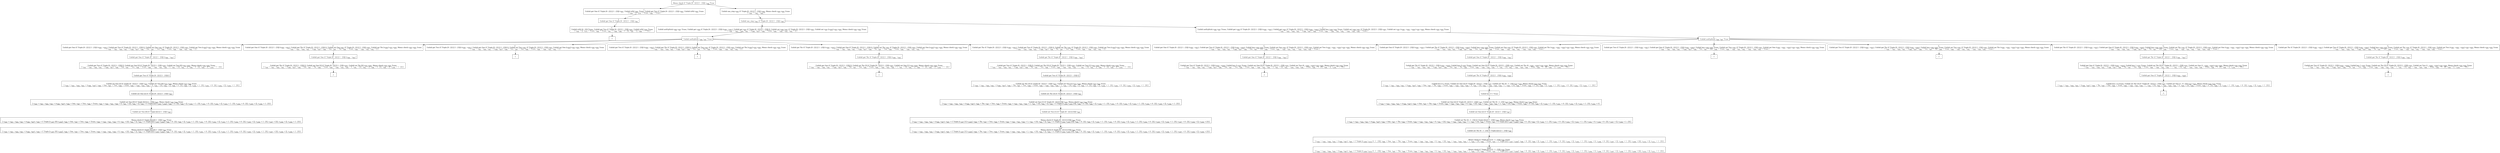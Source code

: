 digraph {
    graph [rankdir=TB
          ,bgcolor=transparent];
    node [shape=box
         ,fillcolor=white
         ,style=filled];
    0 [label=<O <BR/> Memo check (C Triple [0 : [2] [] 1 : [3]]) v<SUB>949</SUB> Trueo>];
    1 [label=<C <BR/> Unfold get One (C Triple [0 : [2] [] 1 : [3]]) v<SUB>981</SUB>, Unfold isNil v<SUB>981</SUB> Trueo, Unfold get Two (C Triple [0 : [2] [] 1 : [3]]) v<SUB>982</SUB>, Unfold isNil v<SUB>982</SUB> Trueo <BR/>  [ v<SUB>949</SUB> &rarr; [], v<SUB>979</SUB> &rarr; Trueo, v<SUB>980</SUB> &rarr; Trueo ] >];
    2 [label=<C <BR/> Unfold one_step v<SUB>983</SUB> (C Triple [0 : [2] [] 1 : [3]]) v<SUB>985</SUB>, Memo check v<SUB>985</SUB> v<SUB>984</SUB> Trueo <BR/>  [ v<SUB>949</SUB> &rarr; v<SUB>983</SUB> : v<SUB>984</SUB> ] >];
    3 [label=<O <BR/> Unfold get One (C Triple [0 : [2] [] 1 : [3]]) v<SUB>981</SUB>>];
    4 [label=<C <BR/> Unfold isNil (0 : [2]) Trueo, Unfold get Two (C Triple [0 : [2] [] 1 : [3]]) v<SUB>982</SUB>, Unfold isNil v<SUB>982</SUB> Trueo <BR/>  [ v<SUB>949</SUB> &rarr; [], v<SUB>979</SUB> &rarr; Trueo, v<SUB>980</SUB> &rarr; Trueo, v<SUB>981</SUB> &rarr; v<SUB>986</SUB>, v<SUB>986</SUB> &rarr; 0 : [2], v<SUB>987</SUB> &rarr; [], v<SUB>988</SUB> &rarr; 1 : [3] ] >];
    5 [label=<_|_>];
    6 [label=<O <BR/> Unfold one_step v<SUB>983</SUB> (C Triple [0 : [2] [] 1 : [3]]) v<SUB>985</SUB>>];
    7 [label=<C <BR/> Unfold notEqStick v<SUB>986</SUB> v<SUB>987</SUB> Trueo, Unfold get v<SUB>986</SUB> (C Triple [0 : [2] [] 1 : [3]]) (v<SUB>990</SUB> : v<SUB>991</SUB>), Unfold get v<SUB>987</SUB> (C Triple [0 : [2] [] 1 : [3]]) [], Unfold set v<SUB>986</SUB> v<SUB>991</SUB> (C Triple [0 : [2] [] 1 : [3]]) v<SUB>993</SUB>, Unfold set v<SUB>987</SUB> [v<SUB>990</SUB>] v<SUB>993</SUB> v<SUB>985</SUB>, Memo check v<SUB>985</SUB> v<SUB>984</SUB> Trueo <BR/>  [ v<SUB>949</SUB> &rarr; v<SUB>983</SUB> : v<SUB>984</SUB>, v<SUB>983</SUB> &rarr; (v<SUB>986</SUB>, v<SUB>987</SUB>), v<SUB>988</SUB> &rarr; Trueo, v<SUB>989</SUB> &rarr; v<SUB>990</SUB> : v<SUB>991</SUB>, v<SUB>992</SUB> &rarr; [] ] >];
    8 [label=<C <BR/> Unfold notEqStick v<SUB>986</SUB> v<SUB>987</SUB> Trueo, Unfold get v<SUB>986</SUB> (C Triple [0 : [2] [] 1 : [3]]) (v<SUB>990</SUB> : v<SUB>991</SUB>), Unfold get v<SUB>987</SUB> (C Triple [0 : [2] [] 1 : [3]]) (v<SUB>994</SUB> : v<SUB>995</SUB>), Unfold less v<SUB>990</SUB> v<SUB>994</SUB> Trueo, Unfold set v<SUB>986</SUB> v<SUB>991</SUB> (C Triple [0 : [2] [] 1 : [3]]) v<SUB>997</SUB>, Unfold set v<SUB>987</SUB> (v<SUB>990</SUB> : v<SUB>994</SUB> : v<SUB>995</SUB>) v<SUB>997</SUB> v<SUB>985</SUB>, Memo check v<SUB>985</SUB> v<SUB>984</SUB> Trueo <BR/>  [ v<SUB>949</SUB> &rarr; v<SUB>983</SUB> : v<SUB>984</SUB>, v<SUB>983</SUB> &rarr; (v<SUB>986</SUB>, v<SUB>987</SUB>), v<SUB>988</SUB> &rarr; Trueo, v<SUB>989</SUB> &rarr; v<SUB>990</SUB> : v<SUB>991</SUB>, v<SUB>992</SUB> &rarr; v<SUB>994</SUB> : v<SUB>995</SUB>, v<SUB>996</SUB> &rarr; Trueo ] >];
    9 [label=<O <BR/> Unfold notEqStick v<SUB>986</SUB> v<SUB>987</SUB> Trueo>];
    10 [label=<C <BR/> Unfold get One (C Triple [0 : [2] [] 1 : [3]]) (v<SUB>990</SUB> : v<SUB>991</SUB>), Unfold get Two (C Triple [0 : [2] [] 1 : [3]]) [], Unfold set One v<SUB>991</SUB> (C Triple [0 : [2] [] 1 : [3]]) v<SUB>993</SUB>, Unfold set Two [v<SUB>990</SUB>] v<SUB>993</SUB> v<SUB>985</SUB>, Memo check v<SUB>985</SUB> v<SUB>984</SUB> Trueo <BR/>  [ v<SUB>949</SUB> &rarr; v<SUB>983</SUB> : v<SUB>984</SUB>, v<SUB>983</SUB> &rarr; (v<SUB>986</SUB>, v<SUB>987</SUB>), v<SUB>986</SUB> &rarr; One, v<SUB>987</SUB> &rarr; Two, v<SUB>988</SUB> &rarr; Trueo, v<SUB>989</SUB> &rarr; v<SUB>990</SUB> : v<SUB>991</SUB>, v<SUB>992</SUB> &rarr; [] ] >];
    11 [label=<C <BR/> Unfold get One (C Triple [0 : [2] [] 1 : [3]]) (v<SUB>990</SUB> : v<SUB>991</SUB>), Unfold get Thr (C Triple [0 : [2] [] 1 : [3]]) [], Unfold set One v<SUB>991</SUB> (C Triple [0 : [2] [] 1 : [3]]) v<SUB>993</SUB>, Unfold set Thr [v<SUB>990</SUB>] v<SUB>993</SUB> v<SUB>985</SUB>, Memo check v<SUB>985</SUB> v<SUB>984</SUB> Trueo <BR/>  [ v<SUB>949</SUB> &rarr; v<SUB>983</SUB> : v<SUB>984</SUB>, v<SUB>983</SUB> &rarr; (v<SUB>986</SUB>, v<SUB>987</SUB>), v<SUB>986</SUB> &rarr; One, v<SUB>987</SUB> &rarr; Thr, v<SUB>988</SUB> &rarr; Trueo, v<SUB>989</SUB> &rarr; v<SUB>990</SUB> : v<SUB>991</SUB>, v<SUB>992</SUB> &rarr; [] ] >];
    12 [label=<C <BR/> Unfold get Two (C Triple [0 : [2] [] 1 : [3]]) (v<SUB>990</SUB> : v<SUB>991</SUB>), Unfold get One (C Triple [0 : [2] [] 1 : [3]]) [], Unfold set Two v<SUB>991</SUB> (C Triple [0 : [2] [] 1 : [3]]) v<SUB>993</SUB>, Unfold set One [v<SUB>990</SUB>] v<SUB>993</SUB> v<SUB>985</SUB>, Memo check v<SUB>985</SUB> v<SUB>984</SUB> Trueo <BR/>  [ v<SUB>949</SUB> &rarr; v<SUB>983</SUB> : v<SUB>984</SUB>, v<SUB>983</SUB> &rarr; (v<SUB>986</SUB>, v<SUB>987</SUB>), v<SUB>986</SUB> &rarr; Two, v<SUB>987</SUB> &rarr; One, v<SUB>988</SUB> &rarr; Trueo, v<SUB>989</SUB> &rarr; v<SUB>990</SUB> : v<SUB>991</SUB>, v<SUB>992</SUB> &rarr; [] ] >];
    13 [label=<C <BR/> Unfold get Two (C Triple [0 : [2] [] 1 : [3]]) (v<SUB>990</SUB> : v<SUB>991</SUB>), Unfold get Thr (C Triple [0 : [2] [] 1 : [3]]) [], Unfold set Two v<SUB>991</SUB> (C Triple [0 : [2] [] 1 : [3]]) v<SUB>993</SUB>, Unfold set Thr [v<SUB>990</SUB>] v<SUB>993</SUB> v<SUB>985</SUB>, Memo check v<SUB>985</SUB> v<SUB>984</SUB> Trueo <BR/>  [ v<SUB>949</SUB> &rarr; v<SUB>983</SUB> : v<SUB>984</SUB>, v<SUB>983</SUB> &rarr; (v<SUB>986</SUB>, v<SUB>987</SUB>), v<SUB>986</SUB> &rarr; Two, v<SUB>987</SUB> &rarr; Thr, v<SUB>988</SUB> &rarr; Trueo, v<SUB>989</SUB> &rarr; v<SUB>990</SUB> : v<SUB>991</SUB>, v<SUB>992</SUB> &rarr; [] ] >];
    14 [label=<C <BR/> Unfold get Thr (C Triple [0 : [2] [] 1 : [3]]) (v<SUB>990</SUB> : v<SUB>991</SUB>), Unfold get One (C Triple [0 : [2] [] 1 : [3]]) [], Unfold set Thr v<SUB>991</SUB> (C Triple [0 : [2] [] 1 : [3]]) v<SUB>993</SUB>, Unfold set One [v<SUB>990</SUB>] v<SUB>993</SUB> v<SUB>985</SUB>, Memo check v<SUB>985</SUB> v<SUB>984</SUB> Trueo <BR/>  [ v<SUB>949</SUB> &rarr; v<SUB>983</SUB> : v<SUB>984</SUB>, v<SUB>983</SUB> &rarr; (v<SUB>986</SUB>, v<SUB>987</SUB>), v<SUB>986</SUB> &rarr; Thr, v<SUB>987</SUB> &rarr; One, v<SUB>988</SUB> &rarr; Trueo, v<SUB>989</SUB> &rarr; v<SUB>990</SUB> : v<SUB>991</SUB>, v<SUB>992</SUB> &rarr; [] ] >];
    15 [label=<C <BR/> Unfold get Thr (C Triple [0 : [2] [] 1 : [3]]) (v<SUB>990</SUB> : v<SUB>991</SUB>), Unfold get Two (C Triple [0 : [2] [] 1 : [3]]) [], Unfold set Thr v<SUB>991</SUB> (C Triple [0 : [2] [] 1 : [3]]) v<SUB>993</SUB>, Unfold set Two [v<SUB>990</SUB>] v<SUB>993</SUB> v<SUB>985</SUB>, Memo check v<SUB>985</SUB> v<SUB>984</SUB> Trueo <BR/>  [ v<SUB>949</SUB> &rarr; v<SUB>983</SUB> : v<SUB>984</SUB>, v<SUB>983</SUB> &rarr; (v<SUB>986</SUB>, v<SUB>987</SUB>), v<SUB>986</SUB> &rarr; Thr, v<SUB>987</SUB> &rarr; Two, v<SUB>988</SUB> &rarr; Trueo, v<SUB>989</SUB> &rarr; v<SUB>990</SUB> : v<SUB>991</SUB>, v<SUB>992</SUB> &rarr; [] ] >];
    16 [label=<O <BR/> Unfold get One (C Triple [0 : [2] [] 1 : [3]]) (v<SUB>990</SUB> : v<SUB>991</SUB>)>];
    17 [label=<C <BR/> Unfold get Two (C Triple [0 : [2] [] 1 : [3]]) [], Unfold set One [2] (C Triple [0 : [2] [] 1 : [3]]) v<SUB>993</SUB>, Unfold set Two [0] v<SUB>993</SUB> v<SUB>985</SUB>, Memo check v<SUB>985</SUB> v<SUB>984</SUB> Trueo <BR/>  [ v<SUB>949</SUB> &rarr; v<SUB>983</SUB> : v<SUB>984</SUB>, v<SUB>983</SUB> &rarr; (v<SUB>986</SUB>, v<SUB>987</SUB>), v<SUB>986</SUB> &rarr; One, v<SUB>987</SUB> &rarr; Two, v<SUB>988</SUB> &rarr; Trueo, v<SUB>989</SUB> &rarr; v<SUB>990</SUB> : v<SUB>991</SUB>, v<SUB>990</SUB> &rarr; 0, v<SUB>991</SUB> &rarr; [2], v<SUB>992</SUB> &rarr; [], v<SUB>998</SUB> &rarr; 0 : [2], v<SUB>999</SUB> &rarr; [], v<SUB>1000</SUB> &rarr; 1 : [3] ] >];
    18 [label=<O <BR/> Unfold get Two (C Triple [0 : [2] [] 1 : [3]]) []>];
    19 [label=<C <BR/> Unfold set One [2] (C Triple [0 : [2] [] 1 : [3]]) v<SUB>993</SUB>, Unfold set Two [0] v<SUB>993</SUB> v<SUB>985</SUB>, Memo check v<SUB>985</SUB> v<SUB>984</SUB> Trueo <BR/>  [ v<SUB>949</SUB> &rarr; v<SUB>983</SUB> : v<SUB>984</SUB>, v<SUB>983</SUB> &rarr; (v<SUB>986</SUB>, v<SUB>987</SUB>), v<SUB>986</SUB> &rarr; One, v<SUB>987</SUB> &rarr; Two, v<SUB>988</SUB> &rarr; Trueo, v<SUB>989</SUB> &rarr; v<SUB>990</SUB> : v<SUB>991</SUB>, v<SUB>990</SUB> &rarr; 0, v<SUB>991</SUB> &rarr; [2], v<SUB>992</SUB> &rarr; [], v<SUB>998</SUB> &rarr; 0 : [2], v<SUB>999</SUB> &rarr; [], v<SUB>1000</SUB> &rarr; 1 : [3], v<SUB>1001</SUB> &rarr; 0 : [2], v<SUB>1002</SUB> &rarr; [], v<SUB>1003</SUB> &rarr; 1 : [3] ] >];
    20 [label=<O <BR/> Unfold set One [2] (C Triple [0 : [2] [] 1 : [3]]) v<SUB>993</SUB>>];
    21 [label=<C <BR/> Unfold set Two [0] (C Triple [[2] [] 1 : [3]]) v<SUB>985</SUB>, Memo check v<SUB>985</SUB> v<SUB>984</SUB> Trueo <BR/>  [ v<SUB>949</SUB> &rarr; v<SUB>983</SUB> : v<SUB>984</SUB>, v<SUB>983</SUB> &rarr; (v<SUB>986</SUB>, v<SUB>987</SUB>), v<SUB>986</SUB> &rarr; One, v<SUB>987</SUB> &rarr; Two, v<SUB>988</SUB> &rarr; Trueo, v<SUB>989</SUB> &rarr; v<SUB>990</SUB> : v<SUB>991</SUB>, v<SUB>990</SUB> &rarr; 0, v<SUB>991</SUB> &rarr; [2], v<SUB>992</SUB> &rarr; [], v<SUB>993</SUB> &rarr; C Triple [[2] v<SUB>1005</SUB> v<SUB>1006</SUB>], v<SUB>998</SUB> &rarr; 0 : [2], v<SUB>999</SUB> &rarr; [], v<SUB>1000</SUB> &rarr; 1 : [3], v<SUB>1001</SUB> &rarr; 0 : [2], v<SUB>1002</SUB> &rarr; [], v<SUB>1003</SUB> &rarr; 1 : [3], v<SUB>1004</SUB> &rarr; 0 : [2], v<SUB>1005</SUB> &rarr; [], v<SUB>1006</SUB> &rarr; 1 : [3] ] >];
    22 [label=<O <BR/> Unfold set Two [0] (C Triple [[2] [] 1 : [3]]) v<SUB>985</SUB>>];
    23 [label=<C <BR/> Memo check (C Triple [[2] [0] 1 : [3]]) v<SUB>984</SUB> Trueo <BR/>  [ v<SUB>949</SUB> &rarr; v<SUB>983</SUB> : v<SUB>984</SUB>, v<SUB>983</SUB> &rarr; (v<SUB>986</SUB>, v<SUB>987</SUB>), v<SUB>985</SUB> &rarr; C Triple [v<SUB>1007</SUB> [0] v<SUB>1009</SUB>], v<SUB>986</SUB> &rarr; One, v<SUB>987</SUB> &rarr; Two, v<SUB>988</SUB> &rarr; Trueo, v<SUB>989</SUB> &rarr; v<SUB>990</SUB> : v<SUB>991</SUB>, v<SUB>990</SUB> &rarr; 0, v<SUB>991</SUB> &rarr; [2], v<SUB>992</SUB> &rarr; [], v<SUB>993</SUB> &rarr; C Triple [[2] v<SUB>1005</SUB> v<SUB>1006</SUB>], v<SUB>998</SUB> &rarr; 0 : [2], v<SUB>999</SUB> &rarr; [], v<SUB>1000</SUB> &rarr; 1 : [3], v<SUB>1001</SUB> &rarr; 0 : [2], v<SUB>1002</SUB> &rarr; [], v<SUB>1003</SUB> &rarr; 1 : [3], v<SUB>1004</SUB> &rarr; 0 : [2], v<SUB>1005</SUB> &rarr; [], v<SUB>1006</SUB> &rarr; 1 : [3], v<SUB>1007</SUB> &rarr; [2], v<SUB>1008</SUB> &rarr; [], v<SUB>1009</SUB> &rarr; 1 : [3] ] >];
    24 [label=<Leaf <BR/> Memo check (C Triple [[2] [0] 1 : [3]]) v<SUB>984</SUB> Trueo <BR/>  [ v<SUB>949</SUB> &rarr; v<SUB>983</SUB> : v<SUB>984</SUB>, v<SUB>983</SUB> &rarr; (v<SUB>986</SUB>, v<SUB>987</SUB>), v<SUB>985</SUB> &rarr; C Triple [v<SUB>1007</SUB> [0] v<SUB>1009</SUB>], v<SUB>986</SUB> &rarr; One, v<SUB>987</SUB> &rarr; Two, v<SUB>988</SUB> &rarr; Trueo, v<SUB>989</SUB> &rarr; v<SUB>990</SUB> : v<SUB>991</SUB>, v<SUB>990</SUB> &rarr; 0, v<SUB>991</SUB> &rarr; [2], v<SUB>992</SUB> &rarr; [], v<SUB>993</SUB> &rarr; C Triple [[2] v<SUB>1005</SUB> v<SUB>1006</SUB>], v<SUB>998</SUB> &rarr; 0 : [2], v<SUB>999</SUB> &rarr; [], v<SUB>1000</SUB> &rarr; 1 : [3], v<SUB>1001</SUB> &rarr; 0 : [2], v<SUB>1002</SUB> &rarr; [], v<SUB>1003</SUB> &rarr; 1 : [3], v<SUB>1004</SUB> &rarr; 0 : [2], v<SUB>1005</SUB> &rarr; [], v<SUB>1006</SUB> &rarr; 1 : [3], v<SUB>1007</SUB> &rarr; [2], v<SUB>1008</SUB> &rarr; [], v<SUB>1009</SUB> &rarr; 1 : [3] ] >];
    25 [label=<O <BR/> Unfold get One (C Triple [0 : [2] [] 1 : [3]]) (v<SUB>990</SUB> : v<SUB>991</SUB>)>];
    26 [label=<C <BR/> Unfold get Thr (C Triple [0 : [2] [] 1 : [3]]) [], Unfold set One [2] (C Triple [0 : [2] [] 1 : [3]]) v<SUB>993</SUB>, Unfold set Thr [0] v<SUB>993</SUB> v<SUB>985</SUB>, Memo check v<SUB>985</SUB> v<SUB>984</SUB> Trueo <BR/>  [ v<SUB>949</SUB> &rarr; v<SUB>983</SUB> : v<SUB>984</SUB>, v<SUB>983</SUB> &rarr; (v<SUB>986</SUB>, v<SUB>987</SUB>), v<SUB>986</SUB> &rarr; One, v<SUB>987</SUB> &rarr; Thr, v<SUB>988</SUB> &rarr; Trueo, v<SUB>989</SUB> &rarr; v<SUB>990</SUB> : v<SUB>991</SUB>, v<SUB>990</SUB> &rarr; 0, v<SUB>991</SUB> &rarr; [2], v<SUB>992</SUB> &rarr; [], v<SUB>998</SUB> &rarr; 0 : [2], v<SUB>999</SUB> &rarr; [], v<SUB>1000</SUB> &rarr; 1 : [3] ] >];
    27 [label=<_|_>];
    28 [label=<_|_>];
    29 [label=<_|_>];
    30 [label=<O <BR/> Unfold get Thr (C Triple [0 : [2] [] 1 : [3]]) (v<SUB>990</SUB> : v<SUB>991</SUB>)>];
    31 [label=<C <BR/> Unfold get One (C Triple [0 : [2] [] 1 : [3]]) [], Unfold set Thr [3] (C Triple [0 : [2] [] 1 : [3]]) v<SUB>993</SUB>, Unfold set One [1] v<SUB>993</SUB> v<SUB>985</SUB>, Memo check v<SUB>985</SUB> v<SUB>984</SUB> Trueo <BR/>  [ v<SUB>949</SUB> &rarr; v<SUB>983</SUB> : v<SUB>984</SUB>, v<SUB>983</SUB> &rarr; (v<SUB>986</SUB>, v<SUB>987</SUB>), v<SUB>986</SUB> &rarr; Thr, v<SUB>987</SUB> &rarr; One, v<SUB>988</SUB> &rarr; Trueo, v<SUB>989</SUB> &rarr; v<SUB>990</SUB> : v<SUB>991</SUB>, v<SUB>990</SUB> &rarr; 1, v<SUB>991</SUB> &rarr; [3], v<SUB>992</SUB> &rarr; [], v<SUB>998</SUB> &rarr; 0 : [2], v<SUB>999</SUB> &rarr; [], v<SUB>1000</SUB> &rarr; 1 : [3] ] >];
    32 [label=<_|_>];
    33 [label=<O <BR/> Unfold get Thr (C Triple [0 : [2] [] 1 : [3]]) (v<SUB>990</SUB> : v<SUB>991</SUB>)>];
    34 [label=<C <BR/> Unfold get Two (C Triple [0 : [2] [] 1 : [3]]) [], Unfold set Thr [3] (C Triple [0 : [2] [] 1 : [3]]) v<SUB>993</SUB>, Unfold set Two [1] v<SUB>993</SUB> v<SUB>985</SUB>, Memo check v<SUB>985</SUB> v<SUB>984</SUB> Trueo <BR/>  [ v<SUB>949</SUB> &rarr; v<SUB>983</SUB> : v<SUB>984</SUB>, v<SUB>983</SUB> &rarr; (v<SUB>986</SUB>, v<SUB>987</SUB>), v<SUB>986</SUB> &rarr; Thr, v<SUB>987</SUB> &rarr; Two, v<SUB>988</SUB> &rarr; Trueo, v<SUB>989</SUB> &rarr; v<SUB>990</SUB> : v<SUB>991</SUB>, v<SUB>990</SUB> &rarr; 1, v<SUB>991</SUB> &rarr; [3], v<SUB>992</SUB> &rarr; [], v<SUB>998</SUB> &rarr; 0 : [2], v<SUB>999</SUB> &rarr; [], v<SUB>1000</SUB> &rarr; 1 : [3] ] >];
    35 [label=<O <BR/> Unfold get Two (C Triple [0 : [2] [] 1 : [3]]) []>];
    36 [label=<C <BR/> Unfold set Thr [3] (C Triple [0 : [2] [] 1 : [3]]) v<SUB>993</SUB>, Unfold set Two [1] v<SUB>993</SUB> v<SUB>985</SUB>, Memo check v<SUB>985</SUB> v<SUB>984</SUB> Trueo <BR/>  [ v<SUB>949</SUB> &rarr; v<SUB>983</SUB> : v<SUB>984</SUB>, v<SUB>983</SUB> &rarr; (v<SUB>986</SUB>, v<SUB>987</SUB>), v<SUB>986</SUB> &rarr; Thr, v<SUB>987</SUB> &rarr; Two, v<SUB>988</SUB> &rarr; Trueo, v<SUB>989</SUB> &rarr; v<SUB>990</SUB> : v<SUB>991</SUB>, v<SUB>990</SUB> &rarr; 1, v<SUB>991</SUB> &rarr; [3], v<SUB>992</SUB> &rarr; [], v<SUB>998</SUB> &rarr; 0 : [2], v<SUB>999</SUB> &rarr; [], v<SUB>1000</SUB> &rarr; 1 : [3], v<SUB>1001</SUB> &rarr; 0 : [2], v<SUB>1002</SUB> &rarr; [], v<SUB>1003</SUB> &rarr; 1 : [3] ] >];
    37 [label=<O <BR/> Unfold set Thr [3] (C Triple [0 : [2] [] 1 : [3]]) v<SUB>993</SUB>>];
    38 [label=<C <BR/> Unfold set Two [1] (C Triple [0 : [2] [] [3]]) v<SUB>985</SUB>, Memo check v<SUB>985</SUB> v<SUB>984</SUB> Trueo <BR/>  [ v<SUB>949</SUB> &rarr; v<SUB>983</SUB> : v<SUB>984</SUB>, v<SUB>983</SUB> &rarr; (v<SUB>986</SUB>, v<SUB>987</SUB>), v<SUB>986</SUB> &rarr; Thr, v<SUB>987</SUB> &rarr; Two, v<SUB>988</SUB> &rarr; Trueo, v<SUB>989</SUB> &rarr; v<SUB>990</SUB> : v<SUB>991</SUB>, v<SUB>990</SUB> &rarr; 1, v<SUB>991</SUB> &rarr; [3], v<SUB>992</SUB> &rarr; [], v<SUB>993</SUB> &rarr; C Triple [v<SUB>1004</SUB> v<SUB>1005</SUB> [3]], v<SUB>998</SUB> &rarr; 0 : [2], v<SUB>999</SUB> &rarr; [], v<SUB>1000</SUB> &rarr; 1 : [3], v<SUB>1001</SUB> &rarr; 0 : [2], v<SUB>1002</SUB> &rarr; [], v<SUB>1003</SUB> &rarr; 1 : [3], v<SUB>1004</SUB> &rarr; 0 : [2], v<SUB>1005</SUB> &rarr; [], v<SUB>1006</SUB> &rarr; 1 : [3] ] >];
    39 [label=<O <BR/> Unfold set Two [1] (C Triple [0 : [2] [] [3]]) v<SUB>985</SUB>>];
    40 [label=<C <BR/> Memo check (C Triple [0 : [2] [1] [3]]) v<SUB>984</SUB> Trueo <BR/>  [ v<SUB>949</SUB> &rarr; v<SUB>983</SUB> : v<SUB>984</SUB>, v<SUB>983</SUB> &rarr; (v<SUB>986</SUB>, v<SUB>987</SUB>), v<SUB>985</SUB> &rarr; C Triple [v<SUB>1007</SUB> [1] v<SUB>1009</SUB>], v<SUB>986</SUB> &rarr; Thr, v<SUB>987</SUB> &rarr; Two, v<SUB>988</SUB> &rarr; Trueo, v<SUB>989</SUB> &rarr; v<SUB>990</SUB> : v<SUB>991</SUB>, v<SUB>990</SUB> &rarr; 1, v<SUB>991</SUB> &rarr; [3], v<SUB>992</SUB> &rarr; [], v<SUB>993</SUB> &rarr; C Triple [v<SUB>1004</SUB> v<SUB>1005</SUB> [3]], v<SUB>998</SUB> &rarr; 0 : [2], v<SUB>999</SUB> &rarr; [], v<SUB>1000</SUB> &rarr; 1 : [3], v<SUB>1001</SUB> &rarr; 0 : [2], v<SUB>1002</SUB> &rarr; [], v<SUB>1003</SUB> &rarr; 1 : [3], v<SUB>1004</SUB> &rarr; 0 : [2], v<SUB>1005</SUB> &rarr; [], v<SUB>1006</SUB> &rarr; 1 : [3], v<SUB>1007</SUB> &rarr; 0 : [2], v<SUB>1008</SUB> &rarr; [], v<SUB>1009</SUB> &rarr; [3] ] >];
    41 [label=<Leaf <BR/> Memo check (C Triple [0 : [2] [1] [3]]) v<SUB>984</SUB> Trueo <BR/>  [ v<SUB>949</SUB> &rarr; v<SUB>983</SUB> : v<SUB>984</SUB>, v<SUB>983</SUB> &rarr; (v<SUB>986</SUB>, v<SUB>987</SUB>), v<SUB>985</SUB> &rarr; C Triple [v<SUB>1007</SUB> [1] v<SUB>1009</SUB>], v<SUB>986</SUB> &rarr; Thr, v<SUB>987</SUB> &rarr; Two, v<SUB>988</SUB> &rarr; Trueo, v<SUB>989</SUB> &rarr; v<SUB>990</SUB> : v<SUB>991</SUB>, v<SUB>990</SUB> &rarr; 1, v<SUB>991</SUB> &rarr; [3], v<SUB>992</SUB> &rarr; [], v<SUB>993</SUB> &rarr; C Triple [v<SUB>1004</SUB> v<SUB>1005</SUB> [3]], v<SUB>998</SUB> &rarr; 0 : [2], v<SUB>999</SUB> &rarr; [], v<SUB>1000</SUB> &rarr; 1 : [3], v<SUB>1001</SUB> &rarr; 0 : [2], v<SUB>1002</SUB> &rarr; [], v<SUB>1003</SUB> &rarr; 1 : [3], v<SUB>1004</SUB> &rarr; 0 : [2], v<SUB>1005</SUB> &rarr; [], v<SUB>1006</SUB> &rarr; 1 : [3], v<SUB>1007</SUB> &rarr; 0 : [2], v<SUB>1008</SUB> &rarr; [], v<SUB>1009</SUB> &rarr; [3] ] >];
    42 [label=<O <BR/> Unfold notEqStick v<SUB>986</SUB> v<SUB>987</SUB> Trueo>];
    43 [label=<C <BR/> Unfold get One (C Triple [0 : [2] [] 1 : [3]]) (v<SUB>990</SUB> : v<SUB>991</SUB>), Unfold get Two (C Triple [0 : [2] [] 1 : [3]]) (v<SUB>994</SUB> : v<SUB>995</SUB>), Unfold less v<SUB>990</SUB> v<SUB>994</SUB> Trueo, Unfold set One v<SUB>991</SUB> (C Triple [0 : [2] [] 1 : [3]]) v<SUB>997</SUB>, Unfold set Two (v<SUB>990</SUB> : v<SUB>994</SUB> : v<SUB>995</SUB>) v<SUB>997</SUB> v<SUB>985</SUB>, Memo check v<SUB>985</SUB> v<SUB>984</SUB> Trueo <BR/>  [ v<SUB>949</SUB> &rarr; v<SUB>983</SUB> : v<SUB>984</SUB>, v<SUB>983</SUB> &rarr; (v<SUB>986</SUB>, v<SUB>987</SUB>), v<SUB>986</SUB> &rarr; One, v<SUB>987</SUB> &rarr; Two, v<SUB>988</SUB> &rarr; Trueo, v<SUB>989</SUB> &rarr; v<SUB>990</SUB> : v<SUB>991</SUB>, v<SUB>992</SUB> &rarr; v<SUB>994</SUB> : v<SUB>995</SUB>, v<SUB>996</SUB> &rarr; Trueo ] >];
    44 [label=<C <BR/> Unfold get One (C Triple [0 : [2] [] 1 : [3]]) (v<SUB>990</SUB> : v<SUB>991</SUB>), Unfold get Thr (C Triple [0 : [2] [] 1 : [3]]) (v<SUB>994</SUB> : v<SUB>995</SUB>), Unfold less v<SUB>990</SUB> v<SUB>994</SUB> Trueo, Unfold set One v<SUB>991</SUB> (C Triple [0 : [2] [] 1 : [3]]) v<SUB>997</SUB>, Unfold set Thr (v<SUB>990</SUB> : v<SUB>994</SUB> : v<SUB>995</SUB>) v<SUB>997</SUB> v<SUB>985</SUB>, Memo check v<SUB>985</SUB> v<SUB>984</SUB> Trueo <BR/>  [ v<SUB>949</SUB> &rarr; v<SUB>983</SUB> : v<SUB>984</SUB>, v<SUB>983</SUB> &rarr; (v<SUB>986</SUB>, v<SUB>987</SUB>), v<SUB>986</SUB> &rarr; One, v<SUB>987</SUB> &rarr; Thr, v<SUB>988</SUB> &rarr; Trueo, v<SUB>989</SUB> &rarr; v<SUB>990</SUB> : v<SUB>991</SUB>, v<SUB>992</SUB> &rarr; v<SUB>994</SUB> : v<SUB>995</SUB>, v<SUB>996</SUB> &rarr; Trueo ] >];
    45 [label=<C <BR/> Unfold get Two (C Triple [0 : [2] [] 1 : [3]]) (v<SUB>990</SUB> : v<SUB>991</SUB>), Unfold get One (C Triple [0 : [2] [] 1 : [3]]) (v<SUB>994</SUB> : v<SUB>995</SUB>), Unfold less v<SUB>990</SUB> v<SUB>994</SUB> Trueo, Unfold set Two v<SUB>991</SUB> (C Triple [0 : [2] [] 1 : [3]]) v<SUB>997</SUB>, Unfold set One (v<SUB>990</SUB> : v<SUB>994</SUB> : v<SUB>995</SUB>) v<SUB>997</SUB> v<SUB>985</SUB>, Memo check v<SUB>985</SUB> v<SUB>984</SUB> Trueo <BR/>  [ v<SUB>949</SUB> &rarr; v<SUB>983</SUB> : v<SUB>984</SUB>, v<SUB>983</SUB> &rarr; (v<SUB>986</SUB>, v<SUB>987</SUB>), v<SUB>986</SUB> &rarr; Two, v<SUB>987</SUB> &rarr; One, v<SUB>988</SUB> &rarr; Trueo, v<SUB>989</SUB> &rarr; v<SUB>990</SUB> : v<SUB>991</SUB>, v<SUB>992</SUB> &rarr; v<SUB>994</SUB> : v<SUB>995</SUB>, v<SUB>996</SUB> &rarr; Trueo ] >];
    46 [label=<C <BR/> Unfold get Two (C Triple [0 : [2] [] 1 : [3]]) (v<SUB>990</SUB> : v<SUB>991</SUB>), Unfold get Thr (C Triple [0 : [2] [] 1 : [3]]) (v<SUB>994</SUB> : v<SUB>995</SUB>), Unfold less v<SUB>990</SUB> v<SUB>994</SUB> Trueo, Unfold set Two v<SUB>991</SUB> (C Triple [0 : [2] [] 1 : [3]]) v<SUB>997</SUB>, Unfold set Thr (v<SUB>990</SUB> : v<SUB>994</SUB> : v<SUB>995</SUB>) v<SUB>997</SUB> v<SUB>985</SUB>, Memo check v<SUB>985</SUB> v<SUB>984</SUB> Trueo <BR/>  [ v<SUB>949</SUB> &rarr; v<SUB>983</SUB> : v<SUB>984</SUB>, v<SUB>983</SUB> &rarr; (v<SUB>986</SUB>, v<SUB>987</SUB>), v<SUB>986</SUB> &rarr; Two, v<SUB>987</SUB> &rarr; Thr, v<SUB>988</SUB> &rarr; Trueo, v<SUB>989</SUB> &rarr; v<SUB>990</SUB> : v<SUB>991</SUB>, v<SUB>992</SUB> &rarr; v<SUB>994</SUB> : v<SUB>995</SUB>, v<SUB>996</SUB> &rarr; Trueo ] >];
    47 [label=<C <BR/> Unfold get Thr (C Triple [0 : [2] [] 1 : [3]]) (v<SUB>990</SUB> : v<SUB>991</SUB>), Unfold get One (C Triple [0 : [2] [] 1 : [3]]) (v<SUB>994</SUB> : v<SUB>995</SUB>), Unfold less v<SUB>990</SUB> v<SUB>994</SUB> Trueo, Unfold set Thr v<SUB>991</SUB> (C Triple [0 : [2] [] 1 : [3]]) v<SUB>997</SUB>, Unfold set One (v<SUB>990</SUB> : v<SUB>994</SUB> : v<SUB>995</SUB>) v<SUB>997</SUB> v<SUB>985</SUB>, Memo check v<SUB>985</SUB> v<SUB>984</SUB> Trueo <BR/>  [ v<SUB>949</SUB> &rarr; v<SUB>983</SUB> : v<SUB>984</SUB>, v<SUB>983</SUB> &rarr; (v<SUB>986</SUB>, v<SUB>987</SUB>), v<SUB>986</SUB> &rarr; Thr, v<SUB>987</SUB> &rarr; One, v<SUB>988</SUB> &rarr; Trueo, v<SUB>989</SUB> &rarr; v<SUB>990</SUB> : v<SUB>991</SUB>, v<SUB>992</SUB> &rarr; v<SUB>994</SUB> : v<SUB>995</SUB>, v<SUB>996</SUB> &rarr; Trueo ] >];
    48 [label=<C <BR/> Unfold get Thr (C Triple [0 : [2] [] 1 : [3]]) (v<SUB>990</SUB> : v<SUB>991</SUB>), Unfold get Two (C Triple [0 : [2] [] 1 : [3]]) (v<SUB>994</SUB> : v<SUB>995</SUB>), Unfold less v<SUB>990</SUB> v<SUB>994</SUB> Trueo, Unfold set Thr v<SUB>991</SUB> (C Triple [0 : [2] [] 1 : [3]]) v<SUB>997</SUB>, Unfold set Two (v<SUB>990</SUB> : v<SUB>994</SUB> : v<SUB>995</SUB>) v<SUB>997</SUB> v<SUB>985</SUB>, Memo check v<SUB>985</SUB> v<SUB>984</SUB> Trueo <BR/>  [ v<SUB>949</SUB> &rarr; v<SUB>983</SUB> : v<SUB>984</SUB>, v<SUB>983</SUB> &rarr; (v<SUB>986</SUB>, v<SUB>987</SUB>), v<SUB>986</SUB> &rarr; Thr, v<SUB>987</SUB> &rarr; Two, v<SUB>988</SUB> &rarr; Trueo, v<SUB>989</SUB> &rarr; v<SUB>990</SUB> : v<SUB>991</SUB>, v<SUB>992</SUB> &rarr; v<SUB>994</SUB> : v<SUB>995</SUB>, v<SUB>996</SUB> &rarr; Trueo ] >];
    49 [label=<O <BR/> Unfold get One (C Triple [0 : [2] [] 1 : [3]]) (v<SUB>990</SUB> : v<SUB>991</SUB>)>];
    50 [label=<C <BR/> Unfold get Two (C Triple [0 : [2] [] 1 : [3]]) (v<SUB>994</SUB> : v<SUB>995</SUB>), Unfold less 0 v<SUB>994</SUB> Trueo, Unfold set One [2] (C Triple [0 : [2] [] 1 : [3]]) v<SUB>997</SUB>, Unfold set Two (0 : v<SUB>994</SUB> : v<SUB>995</SUB>) v<SUB>997</SUB> v<SUB>985</SUB>, Memo check v<SUB>985</SUB> v<SUB>984</SUB> Trueo <BR/>  [ v<SUB>949</SUB> &rarr; v<SUB>983</SUB> : v<SUB>984</SUB>, v<SUB>983</SUB> &rarr; (v<SUB>986</SUB>, v<SUB>987</SUB>), v<SUB>986</SUB> &rarr; One, v<SUB>987</SUB> &rarr; Two, v<SUB>988</SUB> &rarr; Trueo, v<SUB>989</SUB> &rarr; v<SUB>990</SUB> : v<SUB>991</SUB>, v<SUB>990</SUB> &rarr; 0, v<SUB>991</SUB> &rarr; [2], v<SUB>992</SUB> &rarr; v<SUB>994</SUB> : v<SUB>995</SUB>, v<SUB>996</SUB> &rarr; Trueo, v<SUB>998</SUB> &rarr; 0 : [2], v<SUB>999</SUB> &rarr; [], v<SUB>1000</SUB> &rarr; 1 : [3] ] >];
    51 [label=<_|_>];
    52 [label=<O <BR/> Unfold get One (C Triple [0 : [2] [] 1 : [3]]) (v<SUB>990</SUB> : v<SUB>991</SUB>)>];
    53 [label=<C <BR/> Unfold get Thr (C Triple [0 : [2] [] 1 : [3]]) (v<SUB>994</SUB> : v<SUB>995</SUB>), Unfold less 0 v<SUB>994</SUB> Trueo, Unfold set One [2] (C Triple [0 : [2] [] 1 : [3]]) v<SUB>997</SUB>, Unfold set Thr (0 : v<SUB>994</SUB> : v<SUB>995</SUB>) v<SUB>997</SUB> v<SUB>985</SUB>, Memo check v<SUB>985</SUB> v<SUB>984</SUB> Trueo <BR/>  [ v<SUB>949</SUB> &rarr; v<SUB>983</SUB> : v<SUB>984</SUB>, v<SUB>983</SUB> &rarr; (v<SUB>986</SUB>, v<SUB>987</SUB>), v<SUB>986</SUB> &rarr; One, v<SUB>987</SUB> &rarr; Thr, v<SUB>988</SUB> &rarr; Trueo, v<SUB>989</SUB> &rarr; v<SUB>990</SUB> : v<SUB>991</SUB>, v<SUB>990</SUB> &rarr; 0, v<SUB>991</SUB> &rarr; [2], v<SUB>992</SUB> &rarr; v<SUB>994</SUB> : v<SUB>995</SUB>, v<SUB>996</SUB> &rarr; Trueo, v<SUB>998</SUB> &rarr; 0 : [2], v<SUB>999</SUB> &rarr; [], v<SUB>1000</SUB> &rarr; 1 : [3] ] >];
    54 [label=<O <BR/> Unfold get Thr (C Triple [0 : [2] [] 1 : [3]]) (v<SUB>994</SUB> : v<SUB>995</SUB>)>];
    55 [label=<C <BR/> Unfold less 0 1 Trueo, Unfold set One [2] (C Triple [0 : [2] [] 1 : [3]]) v<SUB>997</SUB>, Unfold set Thr (0 : 1 : [3]) v<SUB>997</SUB> v<SUB>985</SUB>, Memo check v<SUB>985</SUB> v<SUB>984</SUB> Trueo <BR/>  [ v<SUB>949</SUB> &rarr; v<SUB>983</SUB> : v<SUB>984</SUB>, v<SUB>983</SUB> &rarr; (v<SUB>986</SUB>, v<SUB>987</SUB>), v<SUB>986</SUB> &rarr; One, v<SUB>987</SUB> &rarr; Thr, v<SUB>988</SUB> &rarr; Trueo, v<SUB>989</SUB> &rarr; v<SUB>990</SUB> : v<SUB>991</SUB>, v<SUB>990</SUB> &rarr; 0, v<SUB>991</SUB> &rarr; [2], v<SUB>992</SUB> &rarr; v<SUB>994</SUB> : v<SUB>995</SUB>, v<SUB>994</SUB> &rarr; 1, v<SUB>995</SUB> &rarr; [3], v<SUB>996</SUB> &rarr; Trueo, v<SUB>998</SUB> &rarr; 0 : [2], v<SUB>999</SUB> &rarr; [], v<SUB>1000</SUB> &rarr; 1 : [3], v<SUB>1001</SUB> &rarr; 0 : [2], v<SUB>1002</SUB> &rarr; [], v<SUB>1003</SUB> &rarr; 1 : [3] ] >];
    56 [label=<O <BR/> Unfold less 0 1 Trueo>];
    57 [label=<C <BR/> Unfold set One [2] (C Triple [0 : [2] [] 1 : [3]]) v<SUB>997</SUB>, Unfold set Thr (0 : 1 : [3]) v<SUB>997</SUB> v<SUB>985</SUB>, Memo check v<SUB>985</SUB> v<SUB>984</SUB> Trueo <BR/>  [ v<SUB>949</SUB> &rarr; v<SUB>983</SUB> : v<SUB>984</SUB>, v<SUB>983</SUB> &rarr; (v<SUB>986</SUB>, v<SUB>987</SUB>), v<SUB>986</SUB> &rarr; One, v<SUB>987</SUB> &rarr; Thr, v<SUB>988</SUB> &rarr; Trueo, v<SUB>989</SUB> &rarr; v<SUB>990</SUB> : v<SUB>991</SUB>, v<SUB>990</SUB> &rarr; 0, v<SUB>991</SUB> &rarr; [2], v<SUB>992</SUB> &rarr; v<SUB>994</SUB> : v<SUB>995</SUB>, v<SUB>994</SUB> &rarr; 1, v<SUB>995</SUB> &rarr; [3], v<SUB>996</SUB> &rarr; Trueo, v<SUB>998</SUB> &rarr; 0 : [2], v<SUB>999</SUB> &rarr; [], v<SUB>1000</SUB> &rarr; 1 : [3], v<SUB>1001</SUB> &rarr; 0 : [2], v<SUB>1002</SUB> &rarr; [], v<SUB>1003</SUB> &rarr; 1 : [3], v<SUB>1004</SUB> &rarr; 0 ] >];
    58 [label=<O <BR/> Unfold set One [2] (C Triple [0 : [2] [] 1 : [3]]) v<SUB>997</SUB>>];
    59 [label=<C <BR/> Unfold set Thr (0 : 1 : [3]) (C Triple [[2] [] 1 : [3]]) v<SUB>985</SUB>, Memo check v<SUB>985</SUB> v<SUB>984</SUB> Trueo <BR/>  [ v<SUB>949</SUB> &rarr; v<SUB>983</SUB> : v<SUB>984</SUB>, v<SUB>983</SUB> &rarr; (v<SUB>986</SUB>, v<SUB>987</SUB>), v<SUB>986</SUB> &rarr; One, v<SUB>987</SUB> &rarr; Thr, v<SUB>988</SUB> &rarr; Trueo, v<SUB>989</SUB> &rarr; v<SUB>990</SUB> : v<SUB>991</SUB>, v<SUB>990</SUB> &rarr; 0, v<SUB>991</SUB> &rarr; [2], v<SUB>992</SUB> &rarr; v<SUB>994</SUB> : v<SUB>995</SUB>, v<SUB>994</SUB> &rarr; 1, v<SUB>995</SUB> &rarr; [3], v<SUB>996</SUB> &rarr; Trueo, v<SUB>997</SUB> &rarr; C Triple [[2] v<SUB>1007</SUB> v<SUB>1008</SUB>], v<SUB>998</SUB> &rarr; 0 : [2], v<SUB>999</SUB> &rarr; [], v<SUB>1000</SUB> &rarr; 1 : [3], v<SUB>1001</SUB> &rarr; 0 : [2], v<SUB>1002</SUB> &rarr; [], v<SUB>1003</SUB> &rarr; 1 : [3], v<SUB>1004</SUB> &rarr; 0, v<SUB>1006</SUB> &rarr; 0 : [2], v<SUB>1007</SUB> &rarr; [], v<SUB>1008</SUB> &rarr; 1 : [3] ] >];
    60 [label=<O <BR/> Unfold set Thr (0 : 1 : [3]) (C Triple [[2] [] 1 : [3]]) v<SUB>985</SUB>>];
    61 [label=<C <BR/> Memo check (C Triple [[2] [] 0 : 1 : [3]]) v<SUB>984</SUB> Trueo <BR/>  [ v<SUB>949</SUB> &rarr; v<SUB>983</SUB> : v<SUB>984</SUB>, v<SUB>983</SUB> &rarr; (v<SUB>986</SUB>, v<SUB>987</SUB>), v<SUB>985</SUB> &rarr; C Triple [v<SUB>1009</SUB> v<SUB>1010</SUB> 0 : 1 : [3]], v<SUB>986</SUB> &rarr; One, v<SUB>987</SUB> &rarr; Thr, v<SUB>988</SUB> &rarr; Trueo, v<SUB>989</SUB> &rarr; v<SUB>990</SUB> : v<SUB>991</SUB>, v<SUB>990</SUB> &rarr; 0, v<SUB>991</SUB> &rarr; [2], v<SUB>992</SUB> &rarr; v<SUB>994</SUB> : v<SUB>995</SUB>, v<SUB>994</SUB> &rarr; 1, v<SUB>995</SUB> &rarr; [3], v<SUB>996</SUB> &rarr; Trueo, v<SUB>997</SUB> &rarr; C Triple [[2] v<SUB>1007</SUB> v<SUB>1008</SUB>], v<SUB>998</SUB> &rarr; 0 : [2], v<SUB>999</SUB> &rarr; [], v<SUB>1000</SUB> &rarr; 1 : [3], v<SUB>1001</SUB> &rarr; 0 : [2], v<SUB>1002</SUB> &rarr; [], v<SUB>1003</SUB> &rarr; 1 : [3], v<SUB>1004</SUB> &rarr; 0, v<SUB>1006</SUB> &rarr; 0 : [2], v<SUB>1007</SUB> &rarr; [], v<SUB>1008</SUB> &rarr; 1 : [3], v<SUB>1009</SUB> &rarr; [2], v<SUB>1010</SUB> &rarr; [], v<SUB>1011</SUB> &rarr; 1 : [3] ] >];
    62 [label=<Leaf <BR/> Memo check (C Triple [[2] [] 0 : 1 : [3]]) v<SUB>984</SUB> Trueo <BR/>  [ v<SUB>949</SUB> &rarr; v<SUB>983</SUB> : v<SUB>984</SUB>, v<SUB>983</SUB> &rarr; (v<SUB>986</SUB>, v<SUB>987</SUB>), v<SUB>985</SUB> &rarr; C Triple [v<SUB>1009</SUB> v<SUB>1010</SUB> 0 : 1 : [3]], v<SUB>986</SUB> &rarr; One, v<SUB>987</SUB> &rarr; Thr, v<SUB>988</SUB> &rarr; Trueo, v<SUB>989</SUB> &rarr; v<SUB>990</SUB> : v<SUB>991</SUB>, v<SUB>990</SUB> &rarr; 0, v<SUB>991</SUB> &rarr; [2], v<SUB>992</SUB> &rarr; v<SUB>994</SUB> : v<SUB>995</SUB>, v<SUB>994</SUB> &rarr; 1, v<SUB>995</SUB> &rarr; [3], v<SUB>996</SUB> &rarr; Trueo, v<SUB>997</SUB> &rarr; C Triple [[2] v<SUB>1007</SUB> v<SUB>1008</SUB>], v<SUB>998</SUB> &rarr; 0 : [2], v<SUB>999</SUB> &rarr; [], v<SUB>1000</SUB> &rarr; 1 : [3], v<SUB>1001</SUB> &rarr; 0 : [2], v<SUB>1002</SUB> &rarr; [], v<SUB>1003</SUB> &rarr; 1 : [3], v<SUB>1004</SUB> &rarr; 0, v<SUB>1006</SUB> &rarr; 0 : [2], v<SUB>1007</SUB> &rarr; [], v<SUB>1008</SUB> &rarr; 1 : [3], v<SUB>1009</SUB> &rarr; [2], v<SUB>1010</SUB> &rarr; [], v<SUB>1011</SUB> &rarr; 1 : [3] ] >];
    63 [label=<_|_>];
    64 [label=<_|_>];
    65 [label=<O <BR/> Unfold get Thr (C Triple [0 : [2] [] 1 : [3]]) (v<SUB>990</SUB> : v<SUB>991</SUB>)>];
    66 [label=<C <BR/> Unfold get One (C Triple [0 : [2] [] 1 : [3]]) (v<SUB>994</SUB> : v<SUB>995</SUB>), Unfold less 1 v<SUB>994</SUB> Trueo, Unfold set Thr [3] (C Triple [0 : [2] [] 1 : [3]]) v<SUB>997</SUB>, Unfold set One (1 : v<SUB>994</SUB> : v<SUB>995</SUB>) v<SUB>997</SUB> v<SUB>985</SUB>, Memo check v<SUB>985</SUB> v<SUB>984</SUB> Trueo <BR/>  [ v<SUB>949</SUB> &rarr; v<SUB>983</SUB> : v<SUB>984</SUB>, v<SUB>983</SUB> &rarr; (v<SUB>986</SUB>, v<SUB>987</SUB>), v<SUB>986</SUB> &rarr; Thr, v<SUB>987</SUB> &rarr; One, v<SUB>988</SUB> &rarr; Trueo, v<SUB>989</SUB> &rarr; v<SUB>990</SUB> : v<SUB>991</SUB>, v<SUB>990</SUB> &rarr; 1, v<SUB>991</SUB> &rarr; [3], v<SUB>992</SUB> &rarr; v<SUB>994</SUB> : v<SUB>995</SUB>, v<SUB>996</SUB> &rarr; Trueo, v<SUB>998</SUB> &rarr; 0 : [2], v<SUB>999</SUB> &rarr; [], v<SUB>1000</SUB> &rarr; 1 : [3] ] >];
    67 [label=<O <BR/> Unfold get One (C Triple [0 : [2] [] 1 : [3]]) (v<SUB>994</SUB> : v<SUB>995</SUB>)>];
    68 [label=<C <BR/> Unfold less 1 0 Trueo, Unfold set Thr [3] (C Triple [0 : [2] [] 1 : [3]]) v<SUB>997</SUB>, Unfold set One (1 : 0 : [2]) v<SUB>997</SUB> v<SUB>985</SUB>, Memo check v<SUB>985</SUB> v<SUB>984</SUB> Trueo <BR/>  [ v<SUB>949</SUB> &rarr; v<SUB>983</SUB> : v<SUB>984</SUB>, v<SUB>983</SUB> &rarr; (v<SUB>986</SUB>, v<SUB>987</SUB>), v<SUB>986</SUB> &rarr; Thr, v<SUB>987</SUB> &rarr; One, v<SUB>988</SUB> &rarr; Trueo, v<SUB>989</SUB> &rarr; v<SUB>990</SUB> : v<SUB>991</SUB>, v<SUB>990</SUB> &rarr; 1, v<SUB>991</SUB> &rarr; [3], v<SUB>992</SUB> &rarr; v<SUB>994</SUB> : v<SUB>995</SUB>, v<SUB>994</SUB> &rarr; 0, v<SUB>995</SUB> &rarr; [2], v<SUB>996</SUB> &rarr; Trueo, v<SUB>998</SUB> &rarr; 0 : [2], v<SUB>999</SUB> &rarr; [], v<SUB>1000</SUB> &rarr; 1 : [3], v<SUB>1001</SUB> &rarr; 0 : [2], v<SUB>1002</SUB> &rarr; [], v<SUB>1003</SUB> &rarr; 1 : [3] ] >];
    69 [label=<_|_>];
    70 [label=<O <BR/> Unfold get Thr (C Triple [0 : [2] [] 1 : [3]]) (v<SUB>990</SUB> : v<SUB>991</SUB>)>];
    71 [label=<C <BR/> Unfold get Two (C Triple [0 : [2] [] 1 : [3]]) (v<SUB>994</SUB> : v<SUB>995</SUB>), Unfold less 1 v<SUB>994</SUB> Trueo, Unfold set Thr [3] (C Triple [0 : [2] [] 1 : [3]]) v<SUB>997</SUB>, Unfold set Two (1 : v<SUB>994</SUB> : v<SUB>995</SUB>) v<SUB>997</SUB> v<SUB>985</SUB>, Memo check v<SUB>985</SUB> v<SUB>984</SUB> Trueo <BR/>  [ v<SUB>949</SUB> &rarr; v<SUB>983</SUB> : v<SUB>984</SUB>, v<SUB>983</SUB> &rarr; (v<SUB>986</SUB>, v<SUB>987</SUB>), v<SUB>986</SUB> &rarr; Thr, v<SUB>987</SUB> &rarr; Two, v<SUB>988</SUB> &rarr; Trueo, v<SUB>989</SUB> &rarr; v<SUB>990</SUB> : v<SUB>991</SUB>, v<SUB>990</SUB> &rarr; 1, v<SUB>991</SUB> &rarr; [3], v<SUB>992</SUB> &rarr; v<SUB>994</SUB> : v<SUB>995</SUB>, v<SUB>996</SUB> &rarr; Trueo, v<SUB>998</SUB> &rarr; 0 : [2], v<SUB>999</SUB> &rarr; [], v<SUB>1000</SUB> &rarr; 1 : [3] ] >];
    72 [label=<_|_>];
    0 -> 1 [label=""];
    0 -> 2 [label=""];
    1 -> 3 [label=""];
    2 -> 6 [label=""];
    3 -> 4 [label=""];
    4 -> 5 [label=""];
    6 -> 7 [label=""];
    6 -> 8 [label=""];
    7 -> 9 [label=""];
    8 -> 42 [label=""];
    9 -> 10 [label=""];
    9 -> 11 [label=""];
    9 -> 12 [label=""];
    9 -> 13 [label=""];
    9 -> 14 [label=""];
    9 -> 15 [label=""];
    10 -> 16 [label=""];
    11 -> 25 [label=""];
    12 -> 28 [label=""];
    13 -> 29 [label=""];
    14 -> 30 [label=""];
    15 -> 33 [label=""];
    16 -> 17 [label=""];
    17 -> 18 [label=""];
    18 -> 19 [label=""];
    19 -> 20 [label=""];
    20 -> 21 [label=""];
    21 -> 22 [label=""];
    22 -> 23 [label=""];
    23 -> 24 [label=""];
    25 -> 26 [label=""];
    26 -> 27 [label=""];
    30 -> 31 [label=""];
    31 -> 32 [label=""];
    33 -> 34 [label=""];
    34 -> 35 [label=""];
    35 -> 36 [label=""];
    36 -> 37 [label=""];
    37 -> 38 [label=""];
    38 -> 39 [label=""];
    39 -> 40 [label=""];
    40 -> 41 [label=""];
    42 -> 43 [label=""];
    42 -> 44 [label=""];
    42 -> 45 [label=""];
    42 -> 46 [label=""];
    42 -> 47 [label=""];
    42 -> 48 [label=""];
    43 -> 49 [label=""];
    44 -> 52 [label=""];
    45 -> 63 [label=""];
    46 -> 64 [label=""];
    47 -> 65 [label=""];
    48 -> 70 [label=""];
    49 -> 50 [label=""];
    50 -> 51 [label=""];
    52 -> 53 [label=""];
    53 -> 54 [label=""];
    54 -> 55 [label=""];
    55 -> 56 [label=""];
    56 -> 57 [label=""];
    57 -> 58 [label=""];
    58 -> 59 [label=""];
    59 -> 60 [label=""];
    60 -> 61 [label=""];
    61 -> 62 [label=""];
    65 -> 66 [label=""];
    66 -> 67 [label=""];
    67 -> 68 [label=""];
    68 -> 69 [label=""];
    70 -> 71 [label=""];
    71 -> 72 [label=""];
}